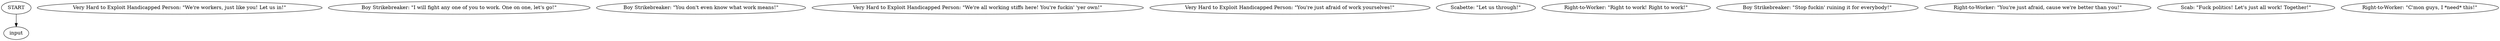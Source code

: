 # GATES / SCAB barks four
# a whole bunch of scabs barks for some other location
# ==================================================
digraph G {
	  0 [label="START"];
	  1 [label="input"];
	  2 [label="Very Hard to Exploit Handicapped Person: \"We're workers, just like you! Let us in!\""];
	  3 [label="Boy Strikebreaker: \"I will fight any one of you to work. One on one, let's go!\""];
	  4 [label="Boy Strikebreaker: \"You don't even know what work means!\""];
	  5 [label="Very Hard to Exploit Handicapped Person: \"We're all working stiffs here! You're fuckin' 'yer own!\""];
	  6 [label="Very Hard to Exploit Handicapped Person: \"You're just afraid of work yourselves!\""];
	  7 [label="Scabette: \"Let us through!\""];
	  8 [label="Right-to-Worker: \"Right to work! Right to work!\""];
	  10 [label="Boy Strikebreaker: \"Stop fuckin' ruining it for everybody!\""];
	  11 [label="Right-to-Worker: \"You're just afraid, cause we're better than you!\""];
	  12 [label="Scab: \"Fuck politics! Let's just all work! Together!\""];
	  13 [label="Right-to-Worker: \"C'mon guys, I *need* this!\""];
	  0 -> 1
}

